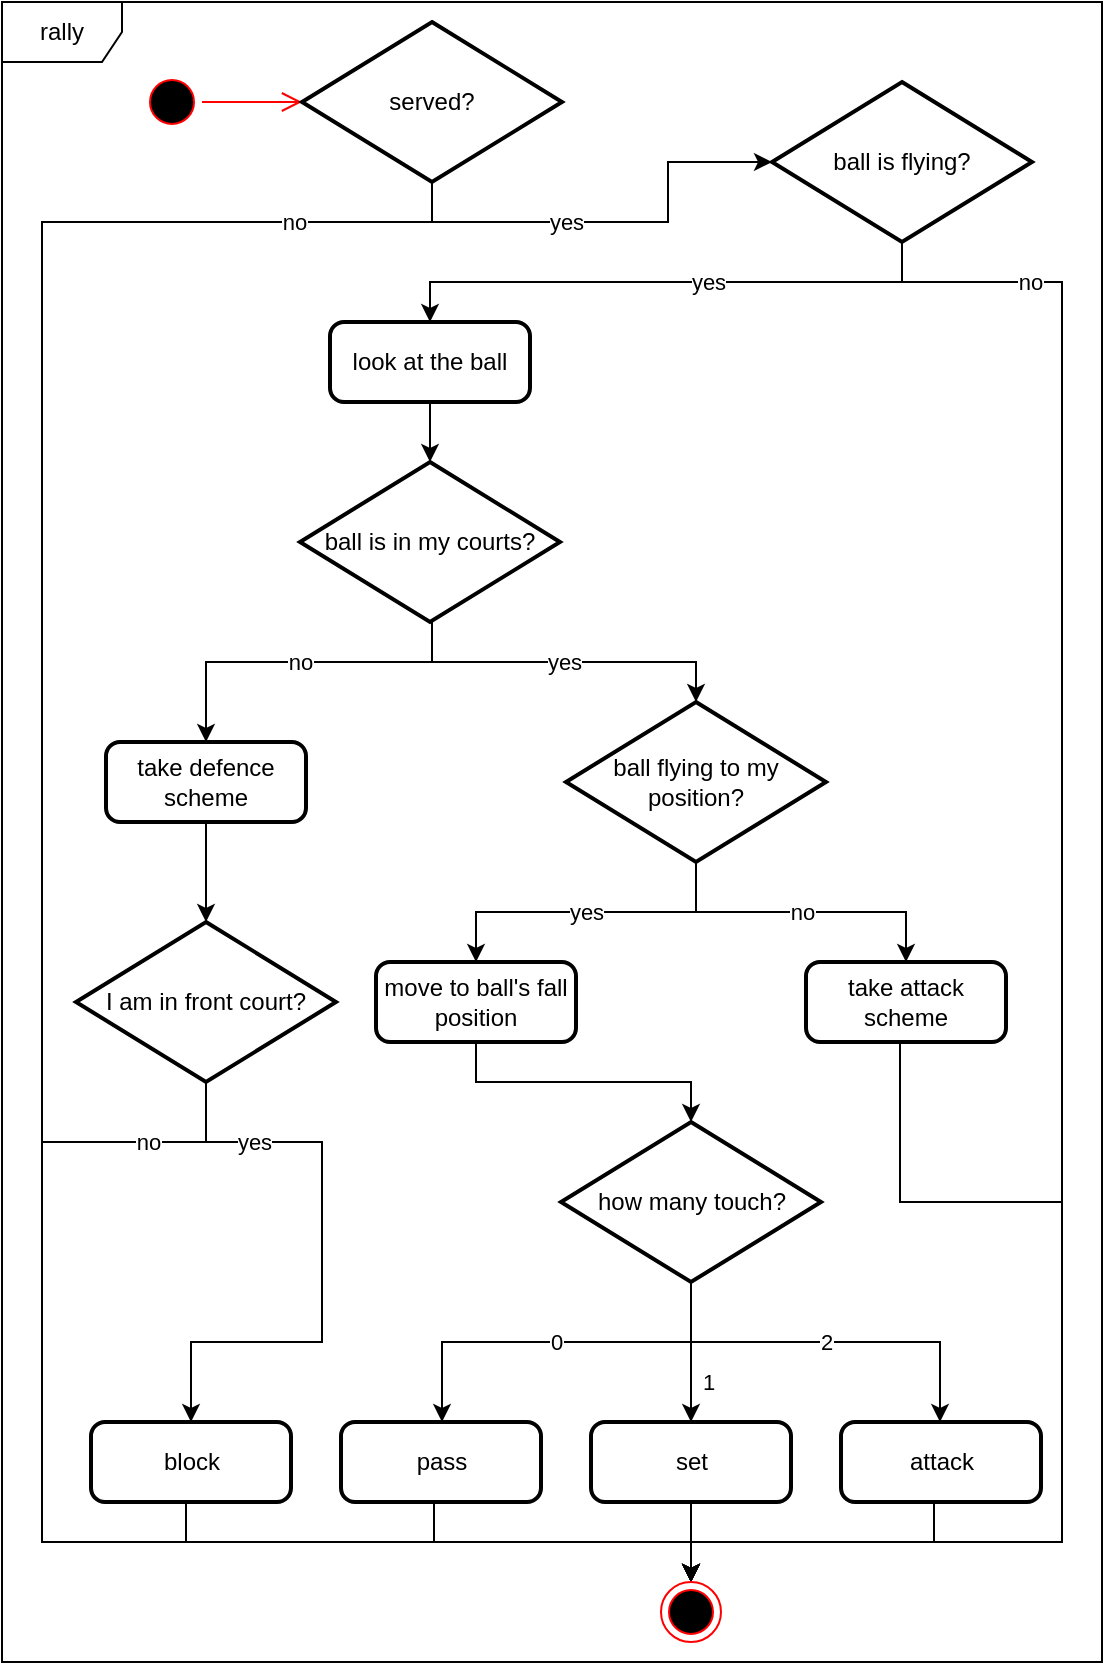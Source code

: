 <mxfile pages="1" version="11.2.5" type="device"><diagram id="eKWF7RJXT1cke-6vsnJ0" name="Page-1"><mxGraphModel dx="1696" dy="1158" grid="1" gridSize="10" guides="1" tooltips="1" connect="1" arrows="1" fold="1" page="0" pageScale="1" pageWidth="827" pageHeight="1169" math="0" shadow="0"><root><mxCell id="0"/><mxCell id="1" parent="0"/><mxCell id="Ck7tO_PgvUv4vr6AzTIq-21" value="rally" style="shape=umlFrame;whiteSpace=wrap;html=1;" parent="1" vertex="1"><mxGeometry x="-160" y="-400" width="550" height="830" as="geometry"/></mxCell><mxCell id="iUjWre-iTWh2z_IjAO6Z-2" value="ball flying to my position?" style="strokeWidth=2;html=1;shape=mxgraph.flowchart.decision;whiteSpace=wrap;" parent="1" vertex="1"><mxGeometry x="122" y="-50" width="130" height="80" as="geometry"/></mxCell><mxCell id="iUjWre-iTWh2z_IjAO6Z-3" value="take defence scheme" style="rounded=1;whiteSpace=wrap;html=1;absoluteArcSize=1;arcSize=14;strokeWidth=2;" parent="1" vertex="1"><mxGeometry x="-108" y="-30" width="100" height="40" as="geometry"/></mxCell><mxCell id="iUjWre-iTWh2z_IjAO6Z-4" value="move to ball's fall position" style="rounded=1;whiteSpace=wrap;html=1;absoluteArcSize=1;arcSize=14;strokeWidth=2;" parent="1" vertex="1"><mxGeometry x="27" y="80" width="100" height="40" as="geometry"/></mxCell><mxCell id="iUjWre-iTWh2z_IjAO6Z-6" value="how many touch?" style="strokeWidth=2;html=1;shape=mxgraph.flowchart.decision;whiteSpace=wrap;" parent="1" vertex="1"><mxGeometry x="119.5" y="160" width="130" height="80" as="geometry"/></mxCell><mxCell id="iUjWre-iTWh2z_IjAO6Z-7" value="pass" style="rounded=1;whiteSpace=wrap;html=1;absoluteArcSize=1;arcSize=14;strokeWidth=2;" parent="1" vertex="1"><mxGeometry x="9.5" y="310" width="100" height="40" as="geometry"/></mxCell><mxCell id="iUjWre-iTWh2z_IjAO6Z-8" value="set" style="rounded=1;whiteSpace=wrap;html=1;absoluteArcSize=1;arcSize=14;strokeWidth=2;" parent="1" vertex="1"><mxGeometry x="134.5" y="310" width="100" height="40" as="geometry"/></mxCell><mxCell id="iUjWre-iTWh2z_IjAO6Z-9" value="attack" style="rounded=1;whiteSpace=wrap;html=1;absoluteArcSize=1;arcSize=14;strokeWidth=2;" parent="1" vertex="1"><mxGeometry x="259.5" y="310" width="100" height="40" as="geometry"/></mxCell><mxCell id="iUjWre-iTWh2z_IjAO6Z-10" value="0" style="endArrow=classic;html=1;edgeStyle=orthogonalEdgeStyle;rounded=0;exitX=0.5;exitY=1;exitDx=0;exitDy=0;exitPerimeter=0;" parent="1" source="iUjWre-iTWh2z_IjAO6Z-6" target="iUjWre-iTWh2z_IjAO6Z-7" edge="1"><mxGeometry width="50" height="50" relative="1" as="geometry"><mxPoint x="-100" y="630" as="sourcePoint"/><mxPoint x="-50" y="580" as="targetPoint"/><Array as="points"><mxPoint x="184" y="270"/><mxPoint x="60" y="270"/></Array></mxGeometry></mxCell><mxCell id="iUjWre-iTWh2z_IjAO6Z-11" value="1" style="endArrow=classic;html=1;edgeStyle=orthogonalEdgeStyle;rounded=0;" parent="1" source="iUjWre-iTWh2z_IjAO6Z-6" target="iUjWre-iTWh2z_IjAO6Z-8" edge="1"><mxGeometry x="0.429" y="8" width="50" height="50" relative="1" as="geometry"><mxPoint x="-100" y="630" as="sourcePoint"/><mxPoint x="-50" y="580" as="targetPoint"/><mxPoint as="offset"/></mxGeometry></mxCell><mxCell id="iUjWre-iTWh2z_IjAO6Z-12" value="2" style="endArrow=classic;html=1;edgeStyle=orthogonalEdgeStyle;rounded=0;exitX=0.5;exitY=1;exitDx=0;exitDy=0;exitPerimeter=0;" parent="1" source="iUjWre-iTWh2z_IjAO6Z-6" target="iUjWre-iTWh2z_IjAO6Z-9" edge="1"><mxGeometry width="50" height="50" relative="1" as="geometry"><mxPoint x="-110" y="710" as="sourcePoint"/><mxPoint x="-60" y="660" as="targetPoint"/><Array as="points"><mxPoint x="184" y="270"/><mxPoint x="309" y="270"/></Array></mxGeometry></mxCell><mxCell id="iUjWre-iTWh2z_IjAO6Z-13" value="" style="endArrow=classic;html=1;rounded=0;edgeStyle=orthogonalEdgeStyle;" parent="1" source="iUjWre-iTWh2z_IjAO6Z-4" target="iUjWre-iTWh2z_IjAO6Z-6" edge="1"><mxGeometry width="50" height="50" relative="1" as="geometry"><mxPoint x="-100" y="630" as="sourcePoint"/><mxPoint x="-50" y="580" as="targetPoint"/></mxGeometry></mxCell><mxCell id="iUjWre-iTWh2z_IjAO6Z-14" value="yes" style="endArrow=classic;html=1;rounded=0;edgeStyle=orthogonalEdgeStyle;" parent="1" source="iUjWre-iTWh2z_IjAO6Z-2" target="iUjWre-iTWh2z_IjAO6Z-4" edge="1"><mxGeometry width="50" height="50" relative="1" as="geometry"><mxPoint x="-100" y="630" as="sourcePoint"/><mxPoint x="-50" y="580" as="targetPoint"/></mxGeometry></mxCell><mxCell id="Ck7tO_PgvUv4vr6AzTIq-4" value="ball is in my courts?" style="strokeWidth=2;html=1;shape=mxgraph.flowchart.decision;whiteSpace=wrap;" parent="1" vertex="1"><mxGeometry x="-11" y="-170" width="130" height="80" as="geometry"/></mxCell><mxCell id="Ck7tO_PgvUv4vr6AzTIq-5" value="yes" style="endArrow=classic;html=1;rounded=0;edgeStyle=orthogonalEdgeStyle;" parent="1" source="Ck7tO_PgvUv4vr6AzTIq-4" target="iUjWre-iTWh2z_IjAO6Z-2" edge="1"><mxGeometry width="50" height="50" relative="1" as="geometry"><mxPoint x="-100" y="630" as="sourcePoint"/><mxPoint x="-50" y="580" as="targetPoint"/><Array as="points"><mxPoint x="55" y="-70"/><mxPoint x="187" y="-70"/></Array></mxGeometry></mxCell><mxCell id="Ck7tO_PgvUv4vr6AzTIq-7" value="no" style="endArrow=classic;html=1;edgeStyle=orthogonalEdgeStyle;rounded=0;" parent="1" source="Ck7tO_PgvUv4vr6AzTIq-4" target="iUjWre-iTWh2z_IjAO6Z-3" edge="1"><mxGeometry width="50" height="50" relative="1" as="geometry"><mxPoint x="-110" y="630" as="sourcePoint"/><mxPoint x="-60" y="580" as="targetPoint"/><Array as="points"><mxPoint x="55" y="-70"/><mxPoint x="-58" y="-70"/></Array></mxGeometry></mxCell><mxCell id="Ck7tO_PgvUv4vr6AzTIq-8" value="take attack scheme" style="rounded=1;whiteSpace=wrap;html=1;absoluteArcSize=1;arcSize=14;strokeWidth=2;" parent="1" vertex="1"><mxGeometry x="242" y="80" width="100" height="40" as="geometry"/></mxCell><mxCell id="Ck7tO_PgvUv4vr6AzTIq-9" value="no" style="endArrow=classic;html=1;rounded=0;edgeStyle=orthogonalEdgeStyle;" parent="1" source="iUjWre-iTWh2z_IjAO6Z-2" target="Ck7tO_PgvUv4vr6AzTIq-8" edge="1"><mxGeometry width="50" height="50" relative="1" as="geometry"><mxPoint x="-110" y="630" as="sourcePoint"/><mxPoint x="-60" y="580" as="targetPoint"/></mxGeometry></mxCell><mxCell id="Ck7tO_PgvUv4vr6AzTIq-10" value="I am in front court?" style="strokeWidth=2;html=1;shape=mxgraph.flowchart.decision;whiteSpace=wrap;" parent="1" vertex="1"><mxGeometry x="-123" y="60" width="130" height="80" as="geometry"/></mxCell><mxCell id="Ck7tO_PgvUv4vr6AzTIq-11" value="" style="endArrow=classic;html=1;rounded=0;edgeStyle=orthogonalEdgeStyle;" parent="1" source="iUjWre-iTWh2z_IjAO6Z-3" target="Ck7tO_PgvUv4vr6AzTIq-10" edge="1"><mxGeometry width="50" height="50" relative="1" as="geometry"><mxPoint x="-130" y="630" as="sourcePoint"/><mxPoint x="-80" y="580" as="targetPoint"/></mxGeometry></mxCell><mxCell id="Ck7tO_PgvUv4vr6AzTIq-12" value="block" style="rounded=1;whiteSpace=wrap;html=1;absoluteArcSize=1;arcSize=14;strokeWidth=2;" parent="1" vertex="1"><mxGeometry x="-115.5" y="310" width="100" height="40" as="geometry"/></mxCell><mxCell id="Ck7tO_PgvUv4vr6AzTIq-13" value="yes" style="endArrow=classic;html=1;rounded=0;edgeStyle=orthogonalEdgeStyle;exitX=0.5;exitY=1;exitDx=0;exitDy=0;exitPerimeter=0;entryX=0.5;entryY=0;entryDx=0;entryDy=0;" parent="1" source="Ck7tO_PgvUv4vr6AzTIq-10" target="Ck7tO_PgvUv4vr6AzTIq-12" edge="1"><mxGeometry x="-0.636" width="50" height="50" relative="1" as="geometry"><mxPoint x="-220" y="630" as="sourcePoint"/><mxPoint x="-170" y="580" as="targetPoint"/><Array as="points"><mxPoint x="-58" y="170"/><mxPoint y="170"/><mxPoint y="270"/><mxPoint x="-65" y="270"/></Array><mxPoint as="offset"/></mxGeometry></mxCell><mxCell id="Ck7tO_PgvUv4vr6AzTIq-15" value="" style="endArrow=classic;html=1;rounded=0;edgeStyle=orthogonalEdgeStyle;entryX=0.5;entryY=0;entryDx=0;entryDy=0;" parent="1" source="Ck7tO_PgvUv4vr6AzTIq-12" target="WWFa841Dc4RuO9gCU0AI-1" edge="1"><mxGeometry width="50" height="50" relative="1" as="geometry"><mxPoint x="-230" y="630" as="sourcePoint"/><mxPoint x="-180" y="580" as="targetPoint"/><Array as="points"><mxPoint x="-68" y="370"/><mxPoint x="185" y="370"/></Array></mxGeometry></mxCell><mxCell id="Ck7tO_PgvUv4vr6AzTIq-16" value="" style="endArrow=classic;html=1;rounded=0;edgeStyle=orthogonalEdgeStyle;entryX=0.5;entryY=0;entryDx=0;entryDy=0;" parent="1" source="iUjWre-iTWh2z_IjAO6Z-7" target="WWFa841Dc4RuO9gCU0AI-1" edge="1"><mxGeometry width="50" height="50" relative="1" as="geometry"><mxPoint x="-250" y="630" as="sourcePoint"/><mxPoint x="-200" y="580" as="targetPoint"/><Array as="points"><mxPoint x="56" y="370"/><mxPoint x="185" y="370"/></Array></mxGeometry></mxCell><mxCell id="Ck7tO_PgvUv4vr6AzTIq-17" value="" style="endArrow=classic;html=1;rounded=0;edgeStyle=orthogonalEdgeStyle;entryX=0.5;entryY=0;entryDx=0;entryDy=0;" parent="1" source="iUjWre-iTWh2z_IjAO6Z-8" target="WWFa841Dc4RuO9gCU0AI-1" edge="1"><mxGeometry width="50" height="50" relative="1" as="geometry"><mxPoint x="-250" y="660" as="sourcePoint"/><mxPoint x="-200" y="610" as="targetPoint"/></mxGeometry></mxCell><mxCell id="Ck7tO_PgvUv4vr6AzTIq-18" value="" style="endArrow=classic;html=1;rounded=0;edgeStyle=orthogonalEdgeStyle;entryX=0.5;entryY=0;entryDx=0;entryDy=0;" parent="1" source="iUjWre-iTWh2z_IjAO6Z-9" target="WWFa841Dc4RuO9gCU0AI-1" edge="1"><mxGeometry width="50" height="50" relative="1" as="geometry"><mxPoint x="-250" y="660" as="sourcePoint"/><mxPoint x="-200" y="610" as="targetPoint"/><Array as="points"><mxPoint x="306" y="370"/><mxPoint x="185" y="370"/></Array></mxGeometry></mxCell><mxCell id="Ck7tO_PgvUv4vr6AzTIq-19" value="" style="endArrow=classic;html=1;rounded=0;edgeStyle=orthogonalEdgeStyle;entryX=0.5;entryY=0;entryDx=0;entryDy=0;" parent="1" source="Ck7tO_PgvUv4vr6AzTIq-8" target="WWFa841Dc4RuO9gCU0AI-1" edge="1"><mxGeometry width="50" height="50" relative="1" as="geometry"><mxPoint x="-250" y="660" as="sourcePoint"/><mxPoint x="-200" y="610" as="targetPoint"/><Array as="points"><mxPoint x="289" y="200"/><mxPoint x="370" y="200"/><mxPoint x="370" y="370"/><mxPoint x="185" y="370"/></Array></mxGeometry></mxCell><mxCell id="WEdASLVPeg8-vBGGi1UE-1" value="" style="ellipse;html=1;shape=startState;fillColor=#000000;strokeColor=#ff0000;" parent="1" vertex="1"><mxGeometry x="-90" y="-365" width="30" height="30" as="geometry"/></mxCell><mxCell id="WEdASLVPeg8-vBGGi1UE-2" value="" style="edgeStyle=orthogonalEdgeStyle;html=1;verticalAlign=bottom;endArrow=open;endSize=8;strokeColor=#ff0000;rounded=0;" parent="1" source="WEdASLVPeg8-vBGGi1UE-1" target="g0oi2o7cWjsk6L73V7P2-5" edge="1"><mxGeometry relative="1" as="geometry"><mxPoint x="250" y="135" as="targetPoint"/></mxGeometry></mxCell><mxCell id="g0oi2o7cWjsk6L73V7P2-1" value="ball is flying?" style="strokeWidth=2;html=1;shape=mxgraph.flowchart.decision;whiteSpace=wrap;" parent="1" vertex="1"><mxGeometry x="225" y="-360" width="130" height="80" as="geometry"/></mxCell><mxCell id="g0oi2o7cWjsk6L73V7P2-2" value="yes" style="endArrow=classic;html=1;rounded=0;edgeStyle=orthogonalEdgeStyle;exitX=0.5;exitY=1;exitDx=0;exitDy=0;exitPerimeter=0;" parent="1" source="g0oi2o7cWjsk6L73V7P2-1" target="g0oi2o7cWjsk6L73V7P2-3" edge="1"><mxGeometry x="-0.15" width="50" height="50" relative="1" as="geometry"><mxPoint x="-130" y="130" as="sourcePoint"/><mxPoint x="-250" y="680" as="targetPoint"/><mxPoint as="offset"/></mxGeometry></mxCell><mxCell id="g0oi2o7cWjsk6L73V7P2-3" value="look at the ball" style="rounded=1;whiteSpace=wrap;html=1;absoluteArcSize=1;arcSize=14;strokeWidth=2;" parent="1" vertex="1"><mxGeometry x="4" y="-240" width="100" height="40" as="geometry"/></mxCell><mxCell id="g0oi2o7cWjsk6L73V7P2-4" value="" style="endArrow=classic;html=1;edgeStyle=orthogonalEdgeStyle;rounded=0;exitX=0.5;exitY=1;exitDx=0;exitDy=0;" parent="1" source="g0oi2o7cWjsk6L73V7P2-3" target="Ck7tO_PgvUv4vr6AzTIq-4" edge="1"><mxGeometry width="50" height="50" relative="1" as="geometry"><mxPoint x="65" y="-80" as="sourcePoint"/><mxPoint x="65" y="-45" as="targetPoint"/></mxGeometry></mxCell><mxCell id="g0oi2o7cWjsk6L73V7P2-5" value="served?" style="strokeWidth=2;html=1;shape=mxgraph.flowchart.decision;whiteSpace=wrap;" parent="1" vertex="1"><mxGeometry x="-10" y="-390" width="130" height="80" as="geometry"/></mxCell><mxCell id="g0oi2o7cWjsk6L73V7P2-6" value="yes" style="endArrow=classic;html=1;rounded=0;edgeStyle=orthogonalEdgeStyle;exitX=0.5;exitY=1;exitDx=0;exitDy=0;exitPerimeter=0;entryX=0;entryY=0.5;entryDx=0;entryDy=0;entryPerimeter=0;" parent="1" source="g0oi2o7cWjsk6L73V7P2-5" target="g0oi2o7cWjsk6L73V7P2-1" edge="1"><mxGeometry x="-0.21" width="50" height="50" relative="1" as="geometry"><mxPoint x="65" y="-90" as="sourcePoint"/><mxPoint x="65" y="-45" as="targetPoint"/><mxPoint as="offset"/><Array as="points"><mxPoint x="55" y="-290"/><mxPoint x="173" y="-290"/><mxPoint x="173" y="-320"/></Array></mxGeometry></mxCell><mxCell id="g0oi2o7cWjsk6L73V7P2-7" value="no" style="endArrow=classic;html=1;rounded=0;edgeStyle=orthogonalEdgeStyle;exitX=0.5;exitY=1;exitDx=0;exitDy=0;exitPerimeter=0;entryX=0.5;entryY=0;entryDx=0;entryDy=0;" parent="1" source="g0oi2o7cWjsk6L73V7P2-5" target="WWFa841Dc4RuO9gCU0AI-1" edge="1"><mxGeometry x="-0.854" width="50" height="50" relative="1" as="geometry"><mxPoint x="210" y="-200" as="sourcePoint"/><mxPoint x="-90" y="-420" as="targetPoint"/><Array as="points"><mxPoint x="55" y="-290"/><mxPoint x="-140" y="-290"/><mxPoint x="-140" y="370"/><mxPoint x="185" y="370"/></Array><mxPoint as="offset"/></mxGeometry></mxCell><mxCell id="g0oi2o7cWjsk6L73V7P2-8" value="no" style="endArrow=classic;html=1;rounded=0;edgeStyle=orthogonalEdgeStyle;exitX=0.5;exitY=1;exitDx=0;exitDy=0;exitPerimeter=0;entryX=0.5;entryY=0;entryDx=0;entryDy=0;" parent="1" source="g0oi2o7cWjsk6L73V7P2-1" target="WWFa841Dc4RuO9gCU0AI-1" edge="1"><mxGeometry x="-0.821" width="50" height="50" relative="1" as="geometry"><mxPoint x="-115" y="-180" as="sourcePoint"/><mxPoint x="-120" y="-420" as="targetPoint"/><Array as="points"><mxPoint x="290" y="-260"/><mxPoint x="370" y="-260"/><mxPoint x="370" y="370"/><mxPoint x="185" y="370"/></Array><mxPoint as="offset"/></mxGeometry></mxCell><mxCell id="g0oi2o7cWjsk6L73V7P2-13" value="no" style="endArrow=classic;html=1;rounded=0;edgeStyle=orthogonalEdgeStyle;exitX=0.5;exitY=1;exitDx=0;exitDy=0;exitPerimeter=0;entryX=0.5;entryY=0;entryDx=0;entryDy=0;" parent="1" source="Ck7tO_PgvUv4vr6AzTIq-10" target="WWFa841Dc4RuO9gCU0AI-1" edge="1"><mxGeometry x="-0.82" width="50" height="50" relative="1" as="geometry"><mxPoint x="-50" y="360" as="sourcePoint"/><mxPoint x="-170" y="-430" as="targetPoint"/><Array as="points"><mxPoint x="-58" y="170"/><mxPoint x="-140" y="170"/><mxPoint x="-140" y="370"/><mxPoint x="184" y="370"/></Array><mxPoint as="offset"/></mxGeometry></mxCell><mxCell id="WWFa841Dc4RuO9gCU0AI-1" value="" style="ellipse;html=1;shape=endState;fillColor=#000000;strokeColor=#ff0000;" parent="1" vertex="1"><mxGeometry x="169.5" y="390" width="30" height="30" as="geometry"/></mxCell></root></mxGraphModel></diagram></mxfile>